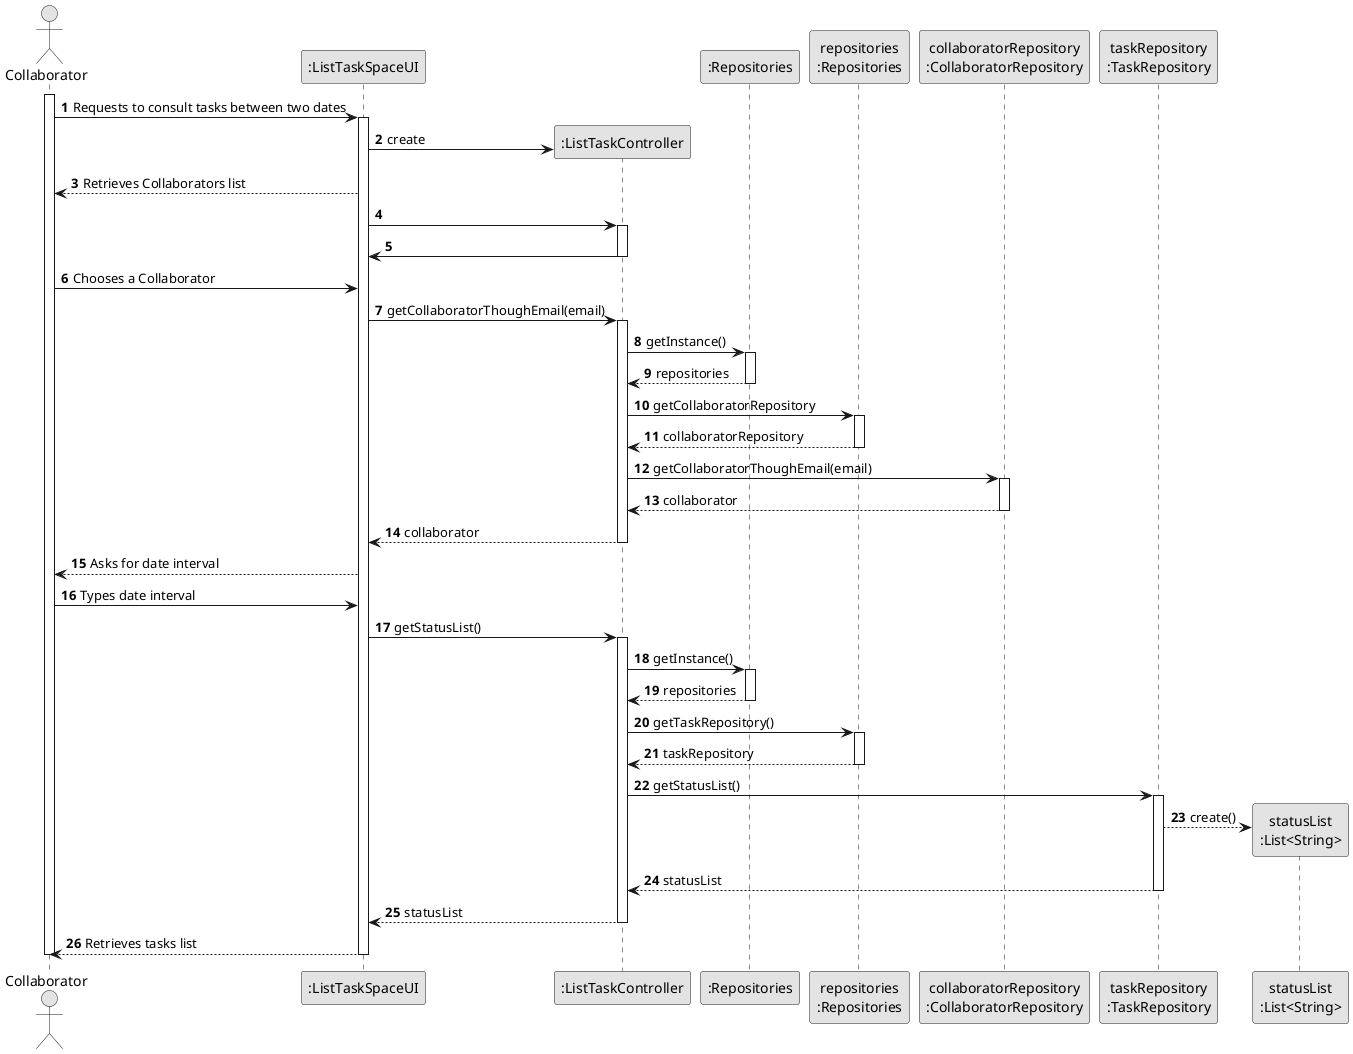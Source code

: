 @startuml
skinparam monochrome true
skinparam packageStyle rectangle
skinparam shadowing false

autonumber

'hide footbox
actor "Collaborator" as VFM
participant ":ListTaskSpaceUI" as UI
participant ":ListTaskController" as CTRL
participant ":Repositories" as RepositorySingleton
participant "repositories\n:Repositories" as REP
participant "collaboratorRepository\n:CollaboratorRepository" as collaboratorRepository
participant "taskRepository\n:TaskRepository" as taskRepository
participant "statusList\n:List<String>" as LISTSTATUS


activate VFM

VFM -> UI : Requests to consult tasks between two dates

    activate UI

        UI -> CTRL** : create

        UI --> VFM : Retrieves Collaborators list


        UI -> CTRL :
        activate CTRL

        CTRL -> UI :
        deactivate CTRL


VFM -> UI : Chooses a Collaborator

 UI -> CTRL : getCollaboratorThoughEmail(email)
        activate CTRL

        CTRL -> RepositorySingleton : getInstance()
            activate RepositorySingleton

            RepositorySingleton --> CTRL : repositories
            deactivate RepositorySingleton

        CTRL -> REP : getCollaboratorRepository
            activate REP

            REP --> CTRL : collaboratorRepository
            deactivate REP

        CTRL -> collaboratorRepository : getCollaboratorThoughEmail(email)
            activate collaboratorRepository



            collaboratorRepository --> CTRL : collaborator

                deactivate collaboratorRepository

            deactivate collaboratorRepository
        CTRL --> UI : collaborator
        deactivate CTRL
UI --> VFM : Asks for date interval


VFM -> UI : Types date interval


    UI -> CTRL : getStatusList()
        activate CTRL

        CTRL -> RepositorySingleton : getInstance()
            activate RepositorySingleton

            RepositorySingleton --> CTRL : repositories
            deactivate RepositorySingleton

        CTRL -> REP : getTaskRepository()
            activate REP

            REP --> CTRL : taskRepository
            deactivate REP

        CTRL -> taskRepository : getStatusList()
            activate taskRepository

            taskRepository --> LISTSTATUS** : create()


            deactivate LISTSTATUS

        taskRepository --> CTRL : statusList
        deactivate taskRepository

        CTRL --> UI : statusList
        deactivate CTRL

UI --> VFM : Retrieves tasks list


    deactivate UI

deactivate VFM

@enduml
